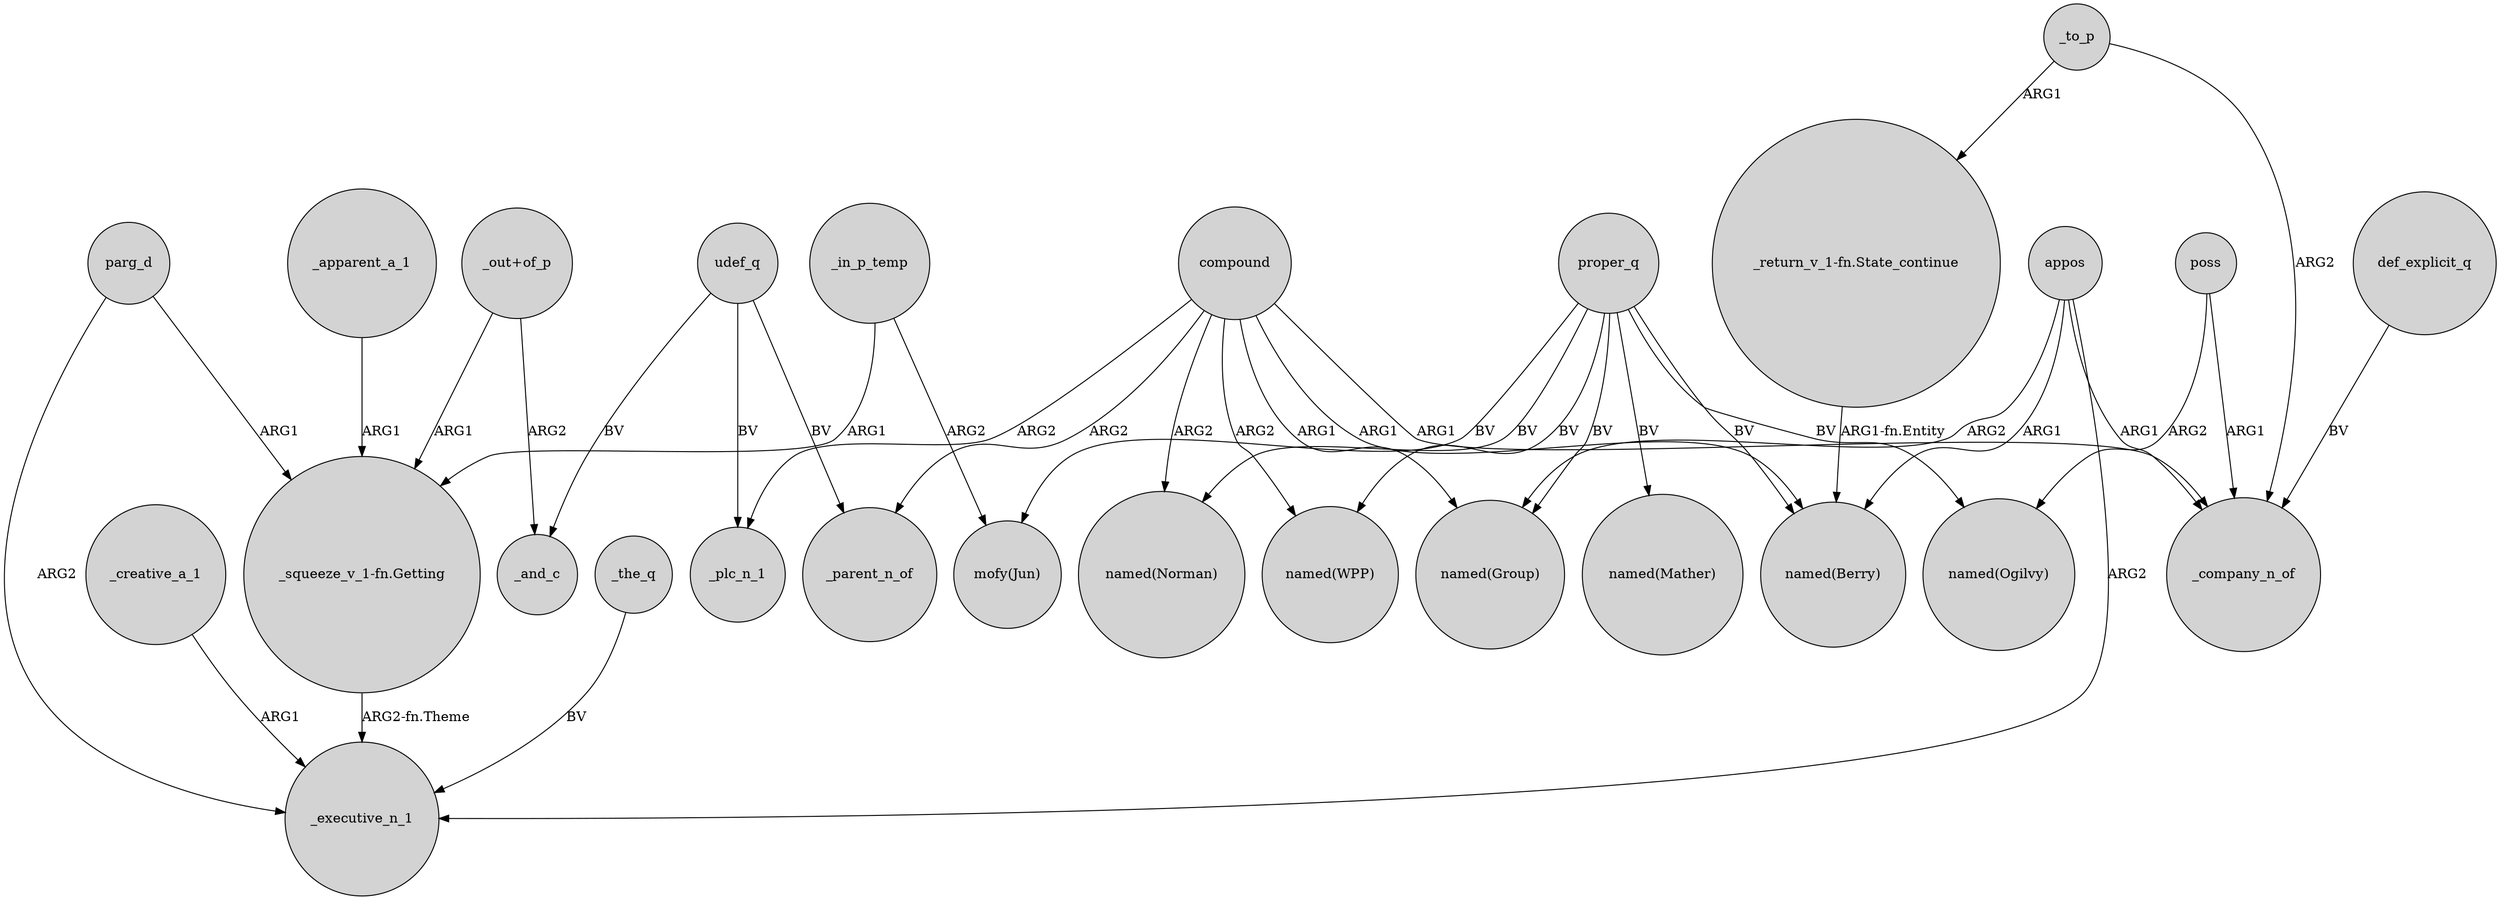 digraph {
	node [shape=circle style=filled]
	appos -> _executive_n_1 [label=ARG2]
	"_out+of_p" -> _and_c [label=ARG2]
	compound -> _plc_n_1 [label=ARG2]
	appos -> "named(Group)" [label=ARG2]
	proper_q -> "named(WPP)" [label=BV]
	compound -> "named(Group)" [label=ARG1]
	compound -> "named(WPP)" [label=ARG2]
	proper_q -> "named(Mather)" [label=BV]
	compound -> _company_n_of [label=ARG1]
	proper_q -> "mofy(Jun)" [label=BV]
	udef_q -> _and_c [label=BV]
	proper_q -> "named(Group)" [label=BV]
	_in_p_temp -> "mofy(Jun)" [label=ARG2]
	compound -> _parent_n_of [label=ARG2]
	_creative_a_1 -> _executive_n_1 [label=ARG1]
	proper_q -> "named(Berry)" [label=BV]
	proper_q -> "named(Norman)" [label=BV]
	parg_d -> "_squeeze_v_1-fn.Getting" [label=ARG1]
	poss -> "named(Ogilvy)" [label=ARG2]
	proper_q -> "named(Ogilvy)" [label=BV]
	compound -> "named(Norman)" [label=ARG2]
	appos -> "named(Berry)" [label=ARG1]
	"_return_v_1-fn.State_continue" -> "named(Berry)" [label="ARG1-fn.Entity"]
	"_squeeze_v_1-fn.Getting" -> _executive_n_1 [label="ARG2-fn.Theme"]
	"_out+of_p" -> "_squeeze_v_1-fn.Getting" [label=ARG1]
	compound -> "named(Berry)" [label=ARG1]
	appos -> _company_n_of [label=ARG1]
	_to_p -> "_return_v_1-fn.State_continue" [label=ARG1]
	_apparent_a_1 -> "_squeeze_v_1-fn.Getting" [label=ARG1]
	parg_d -> _executive_n_1 [label=ARG2]
	_to_p -> _company_n_of [label=ARG2]
	udef_q -> _plc_n_1 [label=BV]
	poss -> _company_n_of [label=ARG1]
	_the_q -> _executive_n_1 [label=BV]
	def_explicit_q -> _company_n_of [label=BV]
	udef_q -> _parent_n_of [label=BV]
	_in_p_temp -> "_squeeze_v_1-fn.Getting" [label=ARG1]
}
